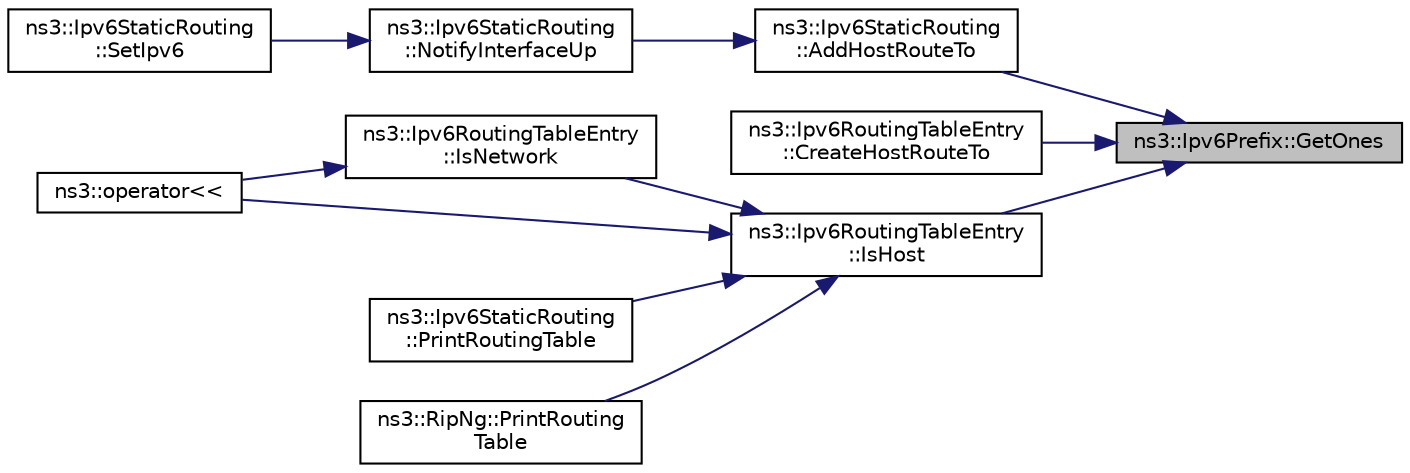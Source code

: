 digraph "ns3::Ipv6Prefix::GetOnes"
{
 // LATEX_PDF_SIZE
  edge [fontname="Helvetica",fontsize="10",labelfontname="Helvetica",labelfontsize="10"];
  node [fontname="Helvetica",fontsize="10",shape=record];
  rankdir="RL";
  Node1 [label="ns3::Ipv6Prefix::GetOnes",height=0.2,width=0.4,color="black", fillcolor="grey75", style="filled", fontcolor="black",tooltip="Get the \"all-1\" IPv6 mask (ffff:ffff:ffff:ffff:ffff:ffff:ffff:ffff)."];
  Node1 -> Node2 [dir="back",color="midnightblue",fontsize="10",style="solid",fontname="Helvetica"];
  Node2 [label="ns3::Ipv6StaticRouting\l::AddHostRouteTo",height=0.2,width=0.4,color="black", fillcolor="white", style="filled",URL="$classns3_1_1_ipv6_static_routing.html#a9c09d10eb7d7d67c29bdc05bb620c241",tooltip="Add route to host."];
  Node2 -> Node3 [dir="back",color="midnightblue",fontsize="10",style="solid",fontname="Helvetica"];
  Node3 [label="ns3::Ipv6StaticRouting\l::NotifyInterfaceUp",height=0.2,width=0.4,color="black", fillcolor="white", style="filled",URL="$classns3_1_1_ipv6_static_routing.html#a9750930029ffe2eaafda77ba77918472",tooltip="Notify when specified interface goes UP."];
  Node3 -> Node4 [dir="back",color="midnightblue",fontsize="10",style="solid",fontname="Helvetica"];
  Node4 [label="ns3::Ipv6StaticRouting\l::SetIpv6",height=0.2,width=0.4,color="black", fillcolor="white", style="filled",URL="$classns3_1_1_ipv6_static_routing.html#a05569b3f3a6042a7e12a50fe88ee11e7",tooltip="Typically, invoked directly or indirectly from ns3::Ipv6::SetRoutingProtocol."];
  Node1 -> Node5 [dir="back",color="midnightblue",fontsize="10",style="solid",fontname="Helvetica"];
  Node5 [label="ns3::Ipv6RoutingTableEntry\l::CreateHostRouteTo",height=0.2,width=0.4,color="black", fillcolor="white", style="filled",URL="$classns3_1_1_ipv6_routing_table_entry.html#a6f518da617dfbbd9c363acf272450774",tooltip="Create a route to a host."];
  Node1 -> Node6 [dir="back",color="midnightblue",fontsize="10",style="solid",fontname="Helvetica"];
  Node6 [label="ns3::Ipv6RoutingTableEntry\l::IsHost",height=0.2,width=0.4,color="black", fillcolor="white", style="filled",URL="$classns3_1_1_ipv6_routing_table_entry.html#a787286eacf9757dec1bae13f75a9a79f",tooltip="Is the route entry correspond to a host ?"];
  Node6 -> Node7 [dir="back",color="midnightblue",fontsize="10",style="solid",fontname="Helvetica"];
  Node7 [label="ns3::Ipv6RoutingTableEntry\l::IsNetwork",height=0.2,width=0.4,color="black", fillcolor="white", style="filled",URL="$classns3_1_1_ipv6_routing_table_entry.html#a04350b31cdcbfda7c9f810412852b264",tooltip="Is the route entry correspond to a network ?"];
  Node7 -> Node8 [dir="back",color="midnightblue",fontsize="10",style="solid",fontname="Helvetica"];
  Node8 [label="ns3::operator\<\<",height=0.2,width=0.4,color="black", fillcolor="white", style="filled",URL="$namespacens3.html#ae91c6d0b80104fa271d55f0f60b6808b",tooltip="Stream insertion operator."];
  Node6 -> Node8 [dir="back",color="midnightblue",fontsize="10",style="solid",fontname="Helvetica"];
  Node6 -> Node9 [dir="back",color="midnightblue",fontsize="10",style="solid",fontname="Helvetica"];
  Node9 [label="ns3::Ipv6StaticRouting\l::PrintRoutingTable",height=0.2,width=0.4,color="black", fillcolor="white", style="filled",URL="$classns3_1_1_ipv6_static_routing.html#adcec5c4515ac7474137170619bc49de8",tooltip="Print the Routing Table entries."];
  Node6 -> Node10 [dir="back",color="midnightblue",fontsize="10",style="solid",fontname="Helvetica"];
  Node10 [label="ns3::RipNg::PrintRouting\lTable",height=0.2,width=0.4,color="black", fillcolor="white", style="filled",URL="$classns3_1_1_rip_ng.html#a8f0f68b25eb3f95485d24409569b4504",tooltip="Print the Routing Table entries."];
}
